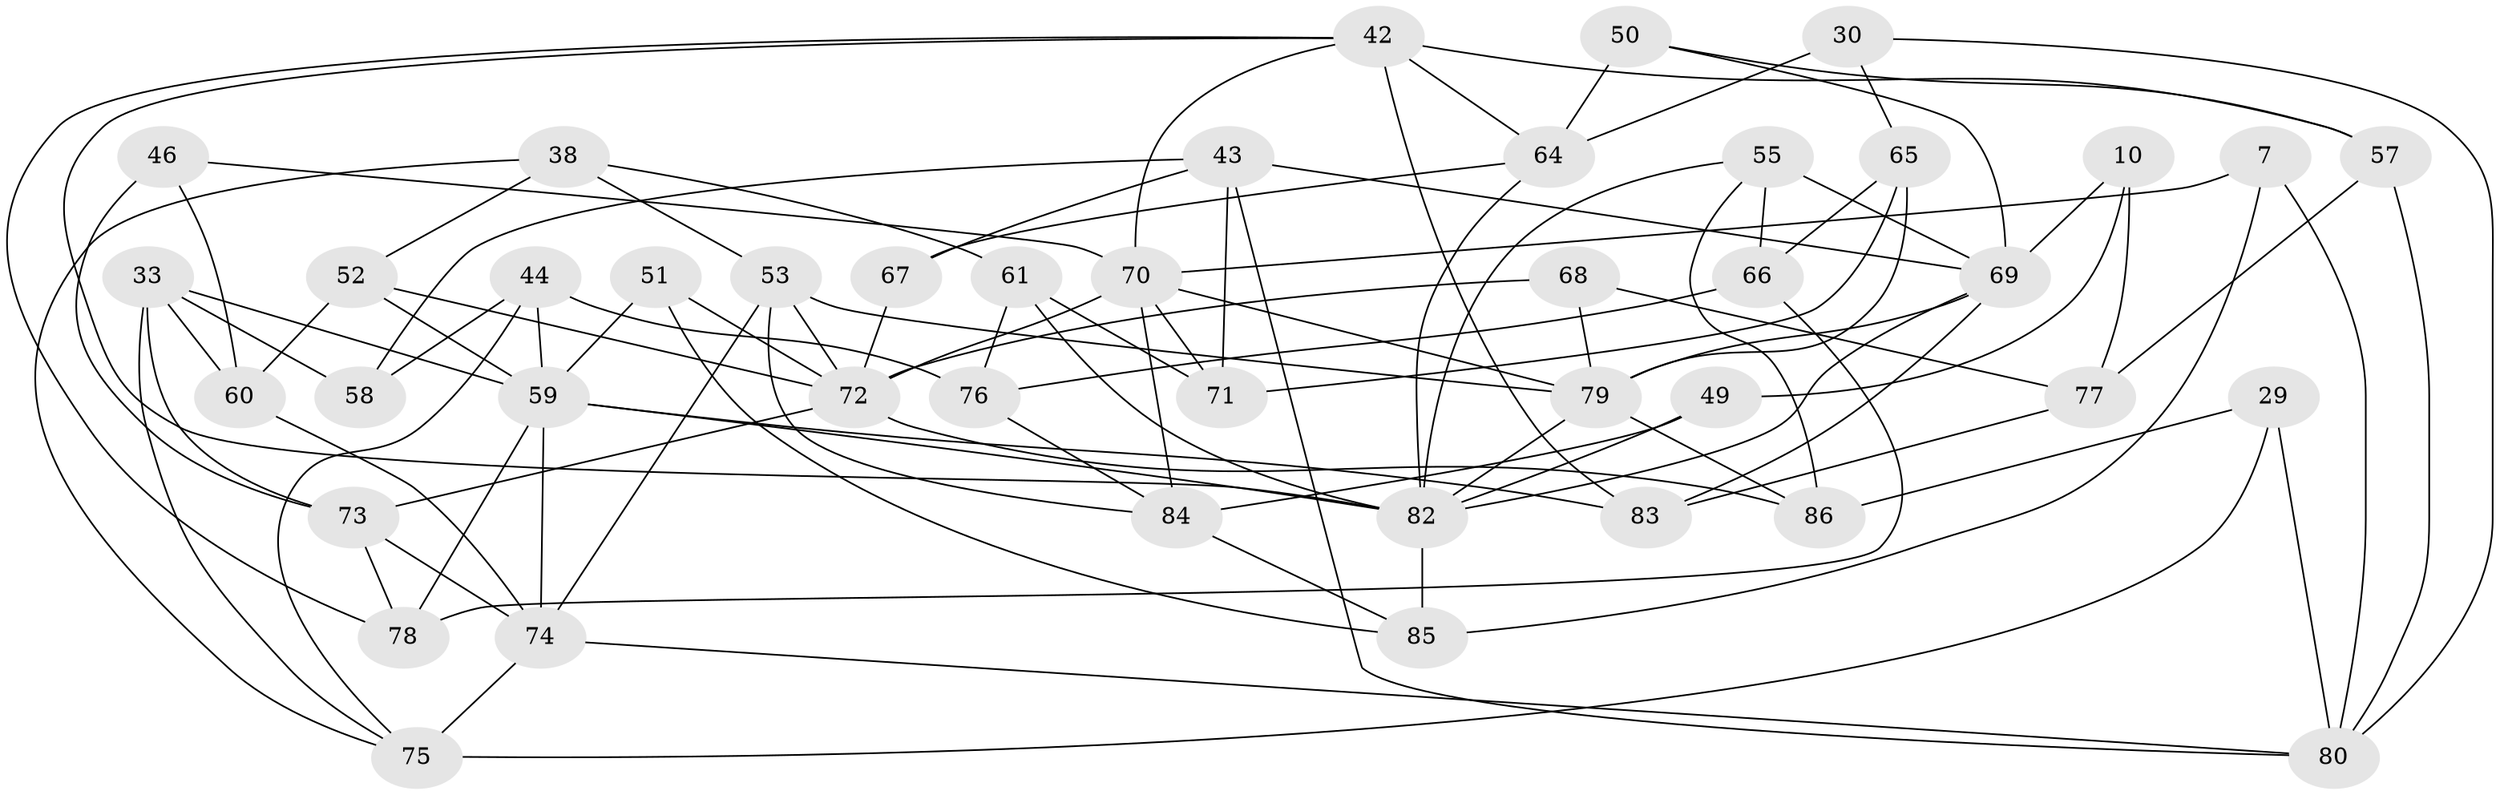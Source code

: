 // original degree distribution, {4: 1.0}
// Generated by graph-tools (version 1.1) at 2025/56/03/09/25 04:56:10]
// undirected, 43 vertices, 98 edges
graph export_dot {
graph [start="1"]
  node [color=gray90,style=filled];
  7;
  10;
  29;
  30;
  33 [super="+25"];
  38;
  42 [super="+21"];
  43 [super="+41"];
  44;
  46;
  49;
  50;
  51 [super="+17"];
  52;
  53 [super="+45"];
  55 [super="+31"];
  57;
  58;
  59 [super="+40"];
  60;
  61;
  64 [super="+13+62"];
  65 [super="+5"];
  66;
  67;
  68;
  69 [super="+48"];
  70 [super="+11+26"];
  71;
  72 [super="+35+37"];
  73 [super="+12"];
  74 [super="+32"];
  75 [super="+63"];
  76;
  77 [super="+6"];
  78;
  79 [super="+54+23+47"];
  80 [super="+36"];
  82 [super="+28+81+56"];
  83 [super="+15"];
  84 [super="+24"];
  85 [super="+1"];
  86;
  7 -- 80;
  7 -- 85 [weight=2];
  7 -- 70;
  10 -- 49;
  10 -- 77 [weight=2];
  10 -- 69;
  29 -- 75 [weight=2];
  29 -- 86;
  29 -- 80;
  30 -- 64 [weight=2];
  30 -- 65;
  30 -- 80;
  33 -- 73;
  33 -- 58;
  33 -- 60;
  33 -- 75 [weight=2];
  33 -- 59;
  38 -- 61;
  38 -- 52;
  38 -- 53;
  38 -- 75;
  42 -- 83 [weight=2];
  42 -- 64;
  42 -- 78;
  42 -- 57;
  42 -- 70 [weight=2];
  42 -- 82;
  43 -- 58 [weight=2];
  43 -- 67;
  43 -- 71;
  43 -- 69;
  43 -- 80;
  44 -- 76;
  44 -- 58;
  44 -- 75;
  44 -- 59;
  46 -- 73 [weight=2];
  46 -- 60;
  46 -- 70;
  49 -- 84 [weight=2];
  49 -- 82;
  50 -- 57;
  50 -- 64 [weight=2];
  50 -- 69;
  51 -- 72 [weight=3];
  51 -- 85 [weight=2];
  51 -- 59;
  52 -- 59;
  52 -- 60;
  52 -- 72;
  53 -- 79 [weight=2];
  53 -- 74;
  53 -- 72;
  53 -- 84;
  55 -- 69 [weight=3];
  55 -- 66;
  55 -- 86;
  55 -- 82;
  57 -- 80;
  57 -- 77;
  59 -- 78;
  59 -- 82 [weight=2];
  59 -- 83;
  59 -- 74 [weight=2];
  60 -- 74;
  61 -- 71;
  61 -- 76;
  61 -- 82;
  64 -- 82;
  64 -- 67 [weight=2];
  65 -- 71;
  65 -- 66;
  65 -- 79 [weight=3];
  66 -- 78;
  66 -- 76;
  67 -- 72;
  68 -- 72;
  68 -- 77 [weight=2];
  68 -- 79;
  69 -- 83 [weight=2];
  69 -- 79 [weight=3];
  69 -- 82;
  70 -- 84;
  70 -- 71;
  70 -- 79 [weight=3];
  70 -- 72;
  72 -- 73;
  72 -- 86;
  73 -- 78;
  73 -- 74;
  74 -- 75 [weight=2];
  74 -- 80;
  76 -- 84;
  77 -- 83;
  79 -- 86;
  79 -- 82 [weight=3];
  82 -- 85;
  84 -- 85;
}
